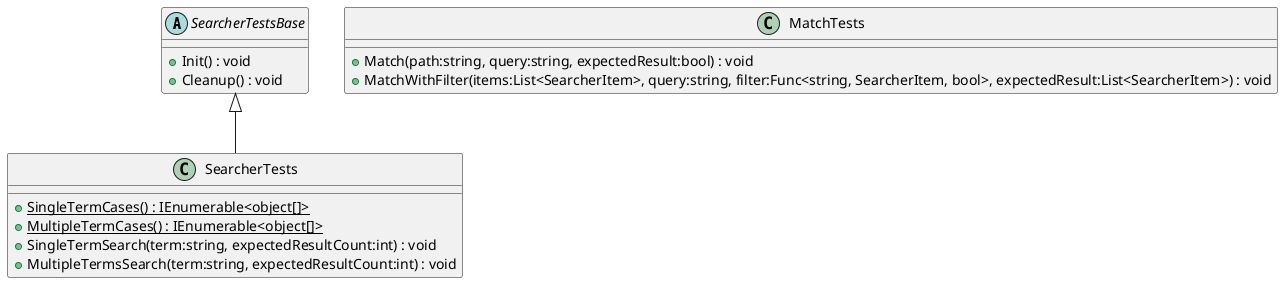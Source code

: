 @startuml
abstract class SearcherTestsBase {
    + Init() : void
    + Cleanup() : void
}
class SearcherTests {
    + {static} SingleTermCases() : IEnumerable<object[]>
    + {static} MultipleTermCases() : IEnumerable<object[]>
    + SingleTermSearch(term:string, expectedResultCount:int) : void
    + MultipleTermsSearch(term:string, expectedResultCount:int) : void
}
class MatchTests {
    + Match(path:string, query:string, expectedResult:bool) : void
    + MatchWithFilter(items:List<SearcherItem>, query:string, filter:Func<string, SearcherItem, bool>, expectedResult:List<SearcherItem>) : void
}
SearcherTestsBase <|-- SearcherTests
@enduml
